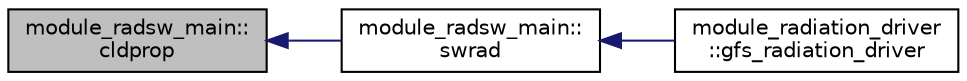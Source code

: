 digraph "module_radsw_main::cldprop"
{
  edge [fontname="Helvetica",fontsize="10",labelfontname="Helvetica",labelfontsize="10"];
  node [fontname="Helvetica",fontsize="10",shape=record];
  rankdir="LR";
  Node2 [label="module_radsw_main::\lcldprop",height=0.2,width=0.4,color="black", fillcolor="grey75", style="filled", fontcolor="black"];
  Node2 -> Node3 [dir="back",color="midnightblue",fontsize="10",style="solid",fontname="Helvetica"];
  Node3 [label="module_radsw_main::\lswrad",height=0.2,width=0.4,color="black", fillcolor="white", style="filled",URL="$group__module__radsw__main.html#ga784397878835a8cdd0b14a7b9eafb4e3",tooltip="This subroutine is the main SW radiation routine. "];
  Node3 -> Node4 [dir="back",color="midnightblue",fontsize="10",style="solid",fontname="Helvetica"];
  Node4 [label="module_radiation_driver\l::gfs_radiation_driver",height=0.2,width=0.4,color="black", fillcolor="white", style="filled",URL="$group__module__radiation__driver.html#ga9c5872d3bd177315e79977d40245a99a",tooltip="This subroutine is the driver of main radiation calculations. It sets up column profiles, such as pressure, temperature, moisture, gases, clouds, aerosols, etc., as well as surface radiative characteristics, such as surface albedo, and emissivity. The call of this subroutine is placed inside both the time advancing loop and the horizontal grid loop. "];
}
